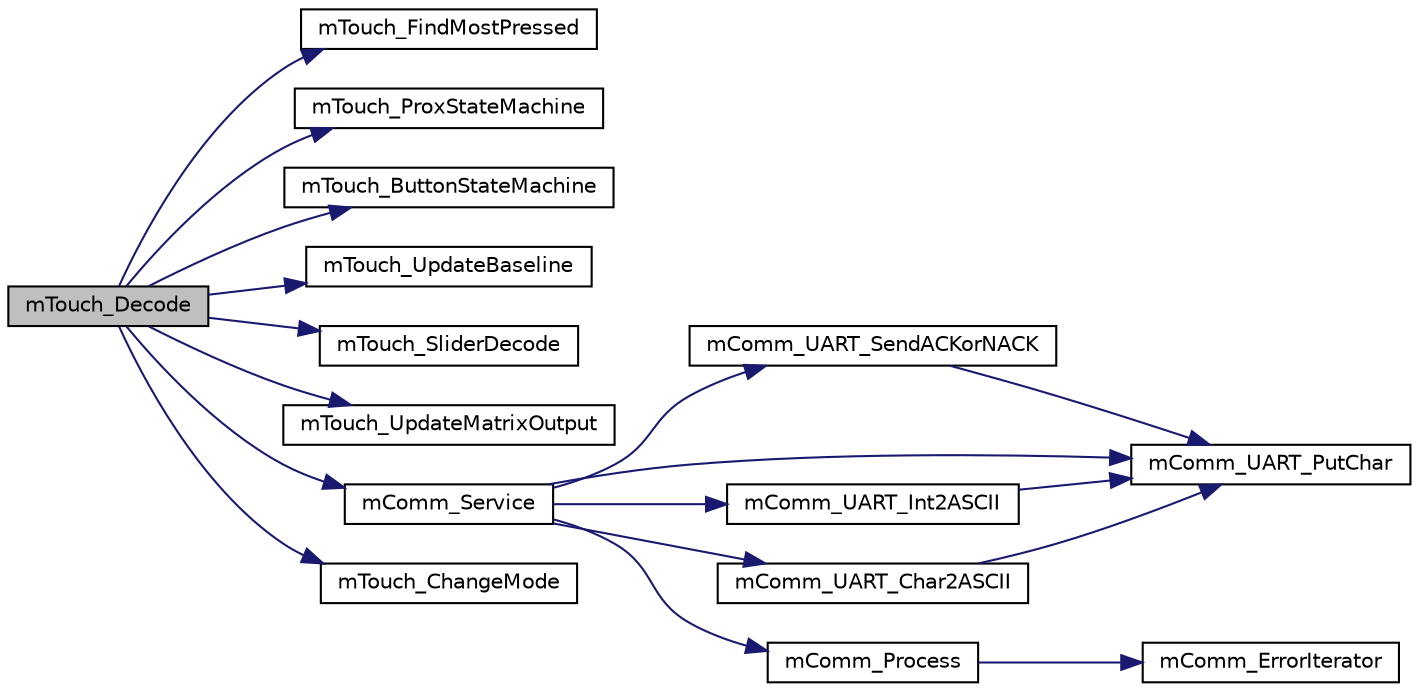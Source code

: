 digraph "mTouch_Decode"
{
  edge [fontname="Helvetica",fontsize="10",labelfontname="Helvetica",labelfontsize="10"];
  node [fontname="Helvetica",fontsize="10",shape=record];
  rankdir="LR";
  Node1 [label="mTouch_Decode",height=0.2,width=0.4,color="black", fillcolor="grey75", style="filled", fontcolor="black"];
  Node1 -> Node2 [color="midnightblue",fontsize="10",style="solid",fontname="Helvetica"];
  Node2 [label="mTouch_FindMostPressed",height=0.2,width=0.4,color="black", fillcolor="white", style="filled",URL="$m_touch_8c.html#ac8cfeefacb22ca490c1adbedd6fefcc1"];
  Node1 -> Node3 [color="midnightblue",fontsize="10",style="solid",fontname="Helvetica"];
  Node3 [label="mTouch_ProxStateMachine",height=0.2,width=0.4,color="black", fillcolor="white", style="filled",URL="$m_touch__proximity_8c.html#ad816e19fbe296786defa4bb48326b123"];
  Node1 -> Node4 [color="midnightblue",fontsize="10",style="solid",fontname="Helvetica"];
  Node4 [label="mTouch_ButtonStateMachine",height=0.2,width=0.4,color="black", fillcolor="white", style="filled",URL="$m_touch_8c.html#a375aad16aafd424786ba67e79cc454d3"];
  Node1 -> Node5 [color="midnightblue",fontsize="10",style="solid",fontname="Helvetica"];
  Node5 [label="mTouch_UpdateBaseline",height=0.2,width=0.4,color="black", fillcolor="white", style="filled",URL="$group___decoding.html#gad860d35191988afa8f9d02bcb946c08b",tooltip="Updates the baseline for the given sensor with the given value. "];
  Node1 -> Node6 [color="midnightblue",fontsize="10",style="solid",fontname="Helvetica"];
  Node6 [label="mTouch_SliderDecode",height=0.2,width=0.4,color="black", fillcolor="white", style="filled",URL="$m_touch_cap_2_p_i_c12_f_01_p_i_c16_f_01_library_2m_touch_8h.html#a1bb12f1a1c629bbfccbef2723ef626fc"];
  Node1 -> Node7 [color="midnightblue",fontsize="10",style="solid",fontname="Helvetica"];
  Node7 [label="mTouch_UpdateMatrixOutput",height=0.2,width=0.4,color="black", fillcolor="white", style="filled",URL="$m_touch_8c.html#afdcb5b33e2c73a81f71714ad360f1f50"];
  Node1 -> Node8 [color="midnightblue",fontsize="10",style="solid",fontname="Helvetica"];
  Node8 [label="mComm_Service",height=0.2,width=0.4,color="black", fillcolor="white", style="filled",URL="$m_comm_8c.html#a8bfb942a7ae7836ae9748b1c294ece05"];
  Node8 -> Node9 [color="midnightblue",fontsize="10",style="solid",fontname="Helvetica"];
  Node9 [label="mComm_UART_SendACKorNACK",height=0.2,width=0.4,color="black", fillcolor="white", style="filled",URL="$m_comm_8c.html#af342943db55e1a4a0d9e9c3b9e32b37a"];
  Node9 -> Node10 [color="midnightblue",fontsize="10",style="solid",fontname="Helvetica"];
  Node10 [label="mComm_UART_PutChar",height=0.2,width=0.4,color="black", fillcolor="white", style="filled",URL="$m_comm_8c.html#a52e190faf8c2c0afe082c6ab232da4c8"];
  Node8 -> Node11 [color="midnightblue",fontsize="10",style="solid",fontname="Helvetica"];
  Node11 [label="mComm_Process",height=0.2,width=0.4,color="black", fillcolor="white", style="filled",URL="$m_comm_8c.html#a233a49570a500f2391ef8e894e465241"];
  Node11 -> Node12 [color="midnightblue",fontsize="10",style="solid",fontname="Helvetica"];
  Node12 [label="mComm_ErrorIterator",height=0.2,width=0.4,color="black", fillcolor="white", style="filled",URL="$m_comm_8h.html#a993aa704b4a1c9ddc6fca5fdc80fa6aa"];
  Node8 -> Node10 [color="midnightblue",fontsize="10",style="solid",fontname="Helvetica"];
  Node8 -> Node13 [color="midnightblue",fontsize="10",style="solid",fontname="Helvetica"];
  Node13 [label="mComm_UART_Int2ASCII",height=0.2,width=0.4,color="black", fillcolor="white", style="filled",URL="$m_comm_8c.html#af25da52c9da7c8fa9337c43ad5d7a1b6"];
  Node13 -> Node10 [color="midnightblue",fontsize="10",style="solid",fontname="Helvetica"];
  Node8 -> Node14 [color="midnightblue",fontsize="10",style="solid",fontname="Helvetica"];
  Node14 [label="mComm_UART_Char2ASCII",height=0.2,width=0.4,color="black", fillcolor="white", style="filled",URL="$m_comm_8c.html#a239a6ceb1aeca100de01f2522fb3ca2c"];
  Node14 -> Node10 [color="midnightblue",fontsize="10",style="solid",fontname="Helvetica"];
  Node1 -> Node15 [color="midnightblue",fontsize="10",style="solid",fontname="Helvetica"];
  Node15 [label="mTouch_ChangeMode",height=0.2,width=0.4,color="black", fillcolor="white", style="filled",URL="$m_touch_cap_2_p_i_c12_f_01_p_i_c16_f_01_library_2m_touch_8h.html#ad4b3c623e779e2b0cbe5a8ace84c1561"];
}
